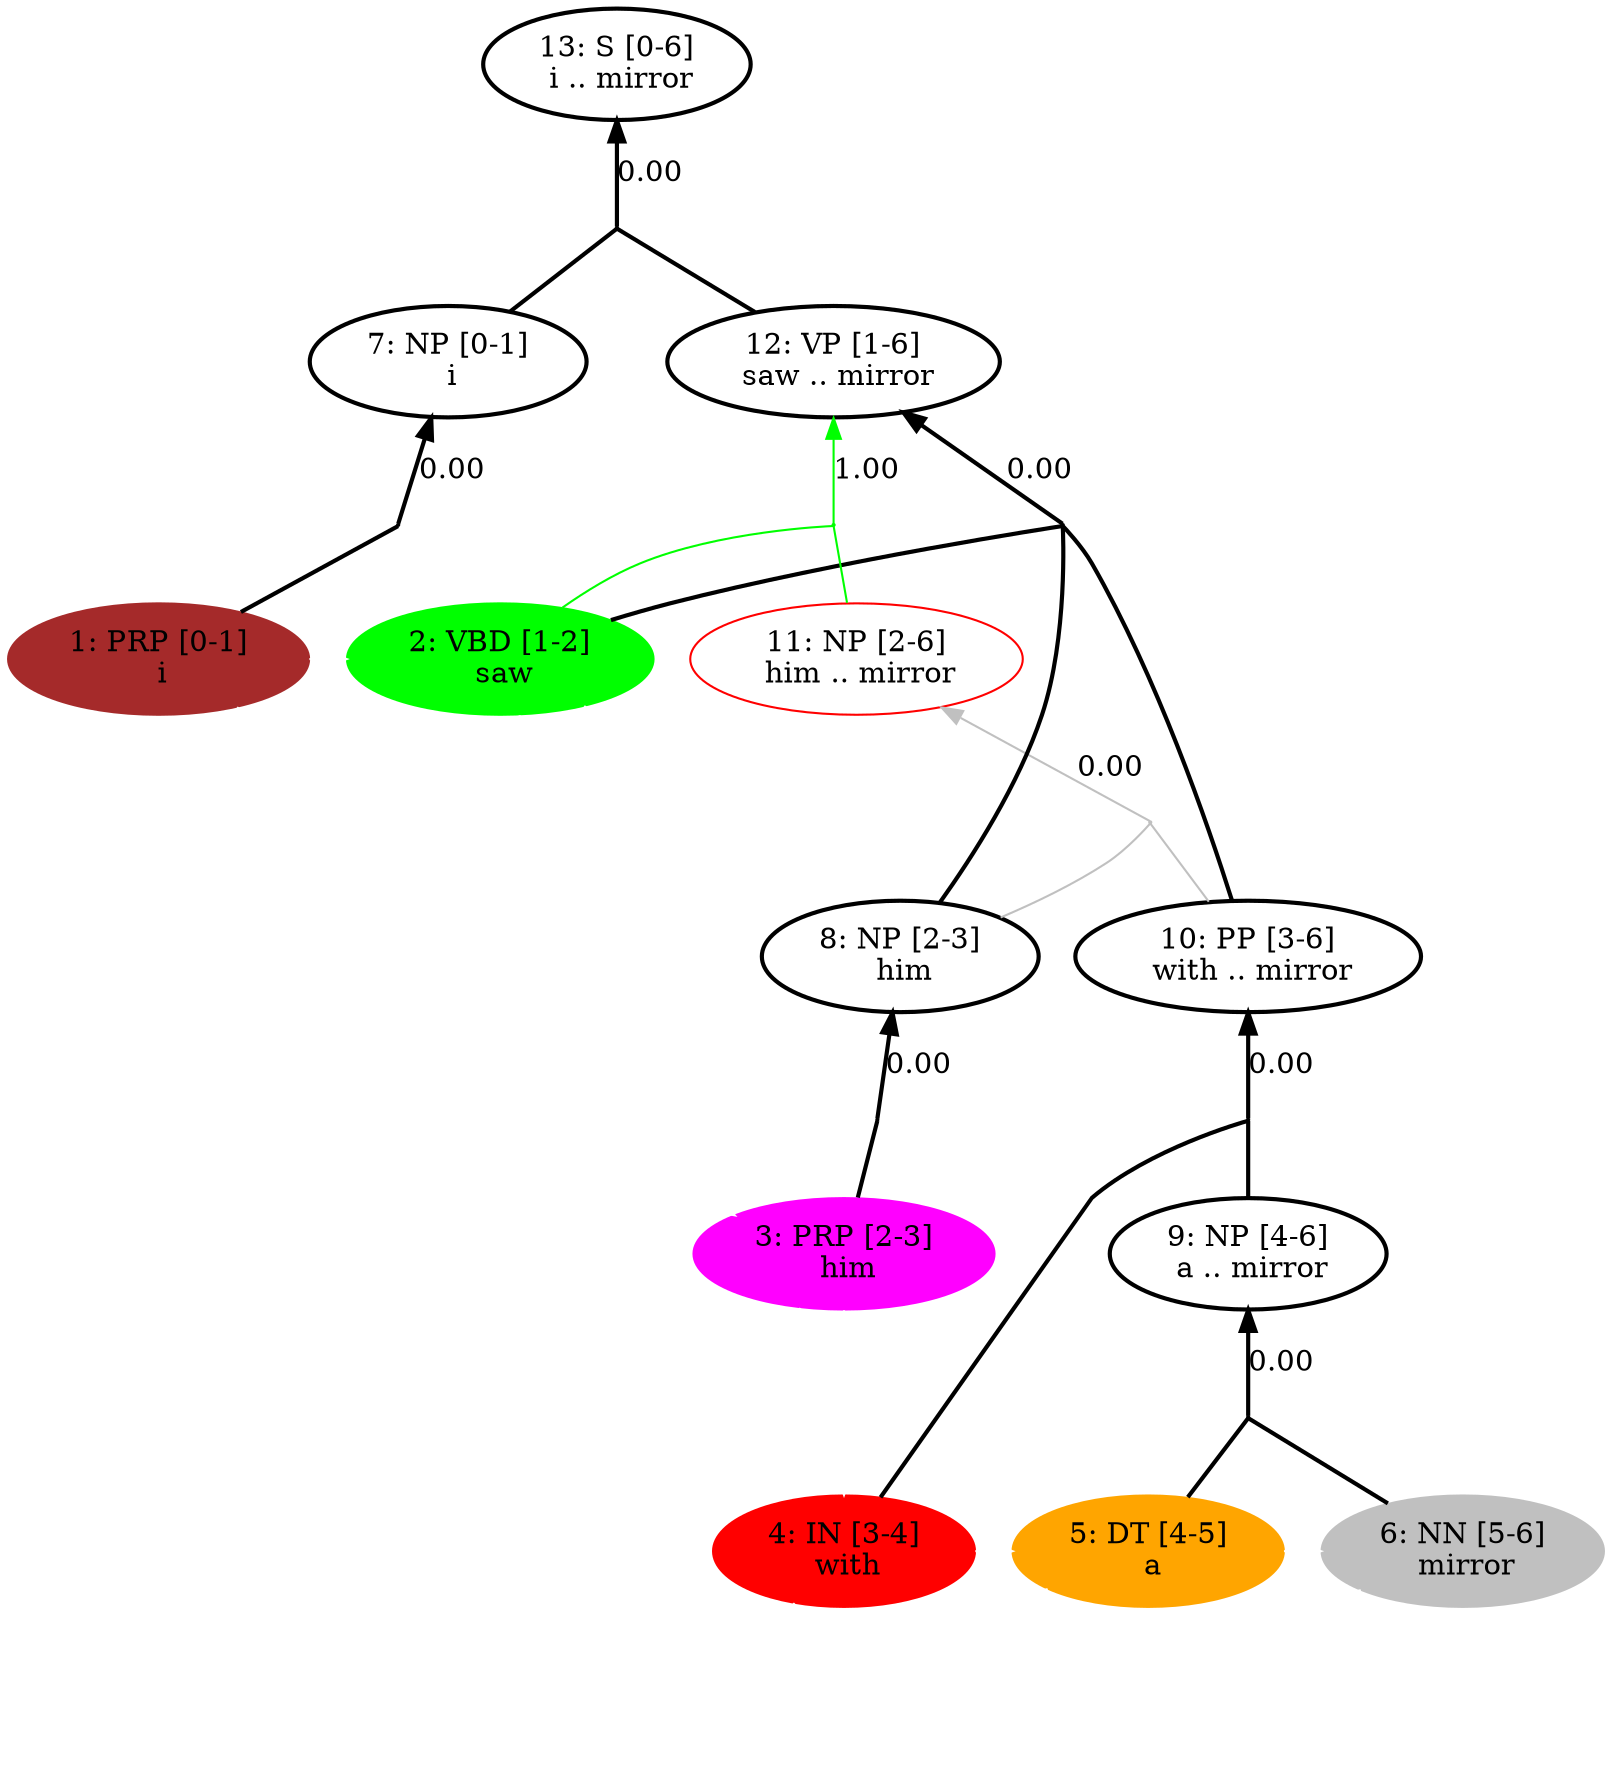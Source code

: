 digraph Forest {
start [style="invis"]
n1 [label="1: PRP [0-1]\n i" color=brown style=filled]
n1 -> start [color="white" weight=100];
n2 [label="2: VBD [1-2]\n saw" color=green style=filled]
n2 -> start [color="white" weight=100];
n3 [label="3: PRP [2-3]\n him" color=magenta style=filled]
n3 -> start [color="white" weight=100];
n4 [label="4: IN [3-4]\n with" color=red style=filled]
n4 -> start [color="white" weight=100];
n5 [label="5: DT [4-5]\n a" color=orange style=filled]
n5 -> start [color="white" weight=100];
n6 [label="6: NN [5-6]\n mirror" color=gray style=filled]
n6 -> start [color="white" weight=100];
n7 [label="7: NP [0-1]\n i"  color=black style=bold  ]
n8 [label="8: NP [2-3]\n him"  color=black style=bold  ]
n9 [label="9: NP [4-6]\n a .. mirror"  color=black style=bold  ]
n10 [label="10: PP [3-6]\n with .. mirror"  color=black style=bold  ]
n11 [label="11: NP [2-6]\n him .. mirror"  color=red]
n12 [label="12: VP [1-6]\n saw .. mirror"  color=black style=bold]
n13 [label="13: S [0-6]\n i .. mirror"  color=black style=bold]
n1 -> n2 [color="white" weight=10 minlen=0];
n2 -> n3 [color="white" weight=10 minlen=0];
n3 -> n4 [color="white" weight=50000 minlen=0];
n4 -> n5 [color="white" weight=500 minlen=0];
n5 -> n6 [color="white" weight=10 minlen=0];

{ rank = same; n1 n2 n11 };

{ rank = same; n3 n9 };

{ rank = same; n4 n5 n6 };

{ rank = same; n11 };
{ rank = same; n7 };
{ rank = same; n12 };
{ rank = same; n13 };
{ rank = same; n9 };
{ rank = same; n10 };
{ rank = same; n8 };
e7_0 [color=black label="" width=0 height=0];
n7 -> e7_0 [label="0.00" dir=back style=bold width=2 weight=200 color=black];
e7_0 -> n1 [arrowhead=none style=bold width=2 weight=200 color=black];
e8_0 [color=black label="" width=0 height=0];
n8 -> e8_0 [label="0.00" dir=back style=bold width=2 weight=200 color=black];
e8_0 -> n3 [arrowhead=none style=bold width=2 weight=200 color=black];
e9_0 [color=black label="" width=0 height=0];
n9 -> e9_0 [label="0.00" dir=back style=bold width=2 weight=200 color=black];
e9_0 -> n5 [arrowhead=none style=bold width=2 weight=200 color=black];
e9_0 -> n6 [arrowhead=none style=bold width=2 weight=200 color=black];
e10_0 [color=black label="" width=0 height=0];
n10 -> e10_0 [label="0.00" dir=back style=bold width=2 weight=200 color=black];
e10_0 -> n4 [arrowhead=none style=bold width=2 weight=200 color=black];
e10_0 -> n9 [arrowhead=none style=bold width=2 weight=200 color=black];
e11_0 [color=gray label="" width=0 height=0];
n11 -> e11_0 [label="0.00" dir=back  color=gray];
e11_0 -> n8 [arrowhead=none  color=gray];
e11_0 -> n10 [arrowhead=none  color=gray];
e12_0 [color=black label="" width=0 height=0];
n12 -> e12_0 [label="0.00" dir=back style=bold width=2 weight=200 color=black];
e12_0 -> n2 [arrowhead=none style=bold width=2 weight=200 color=black];
e12_0 -> n8 [arrowhead=none style=bold width=2 weight=200 color=black];
e12_0 -> n10 [arrowhead=none style=bold width=2 weight=200 color=black];
e12_1 [color=green label="" width=0 height=0];
n12 -> e12_1 [label="1.00" dir=back  color=green];
e12_1 -> n2 [arrowhead=none  color=green];
e12_1 -> n11 [arrowhead=none  color=green];
e13_0 [color=black label="" width=0 height=0];
n13 -> e13_0 [label="0.00" dir=back style=bold width=2 weight=200 color=black];
e13_0 -> n7 [arrowhead=none style=bold width=2 weight=200 color=black];
e13_0 -> n12 [arrowhead=none style=bold width=2 weight=200 color=black];
}
